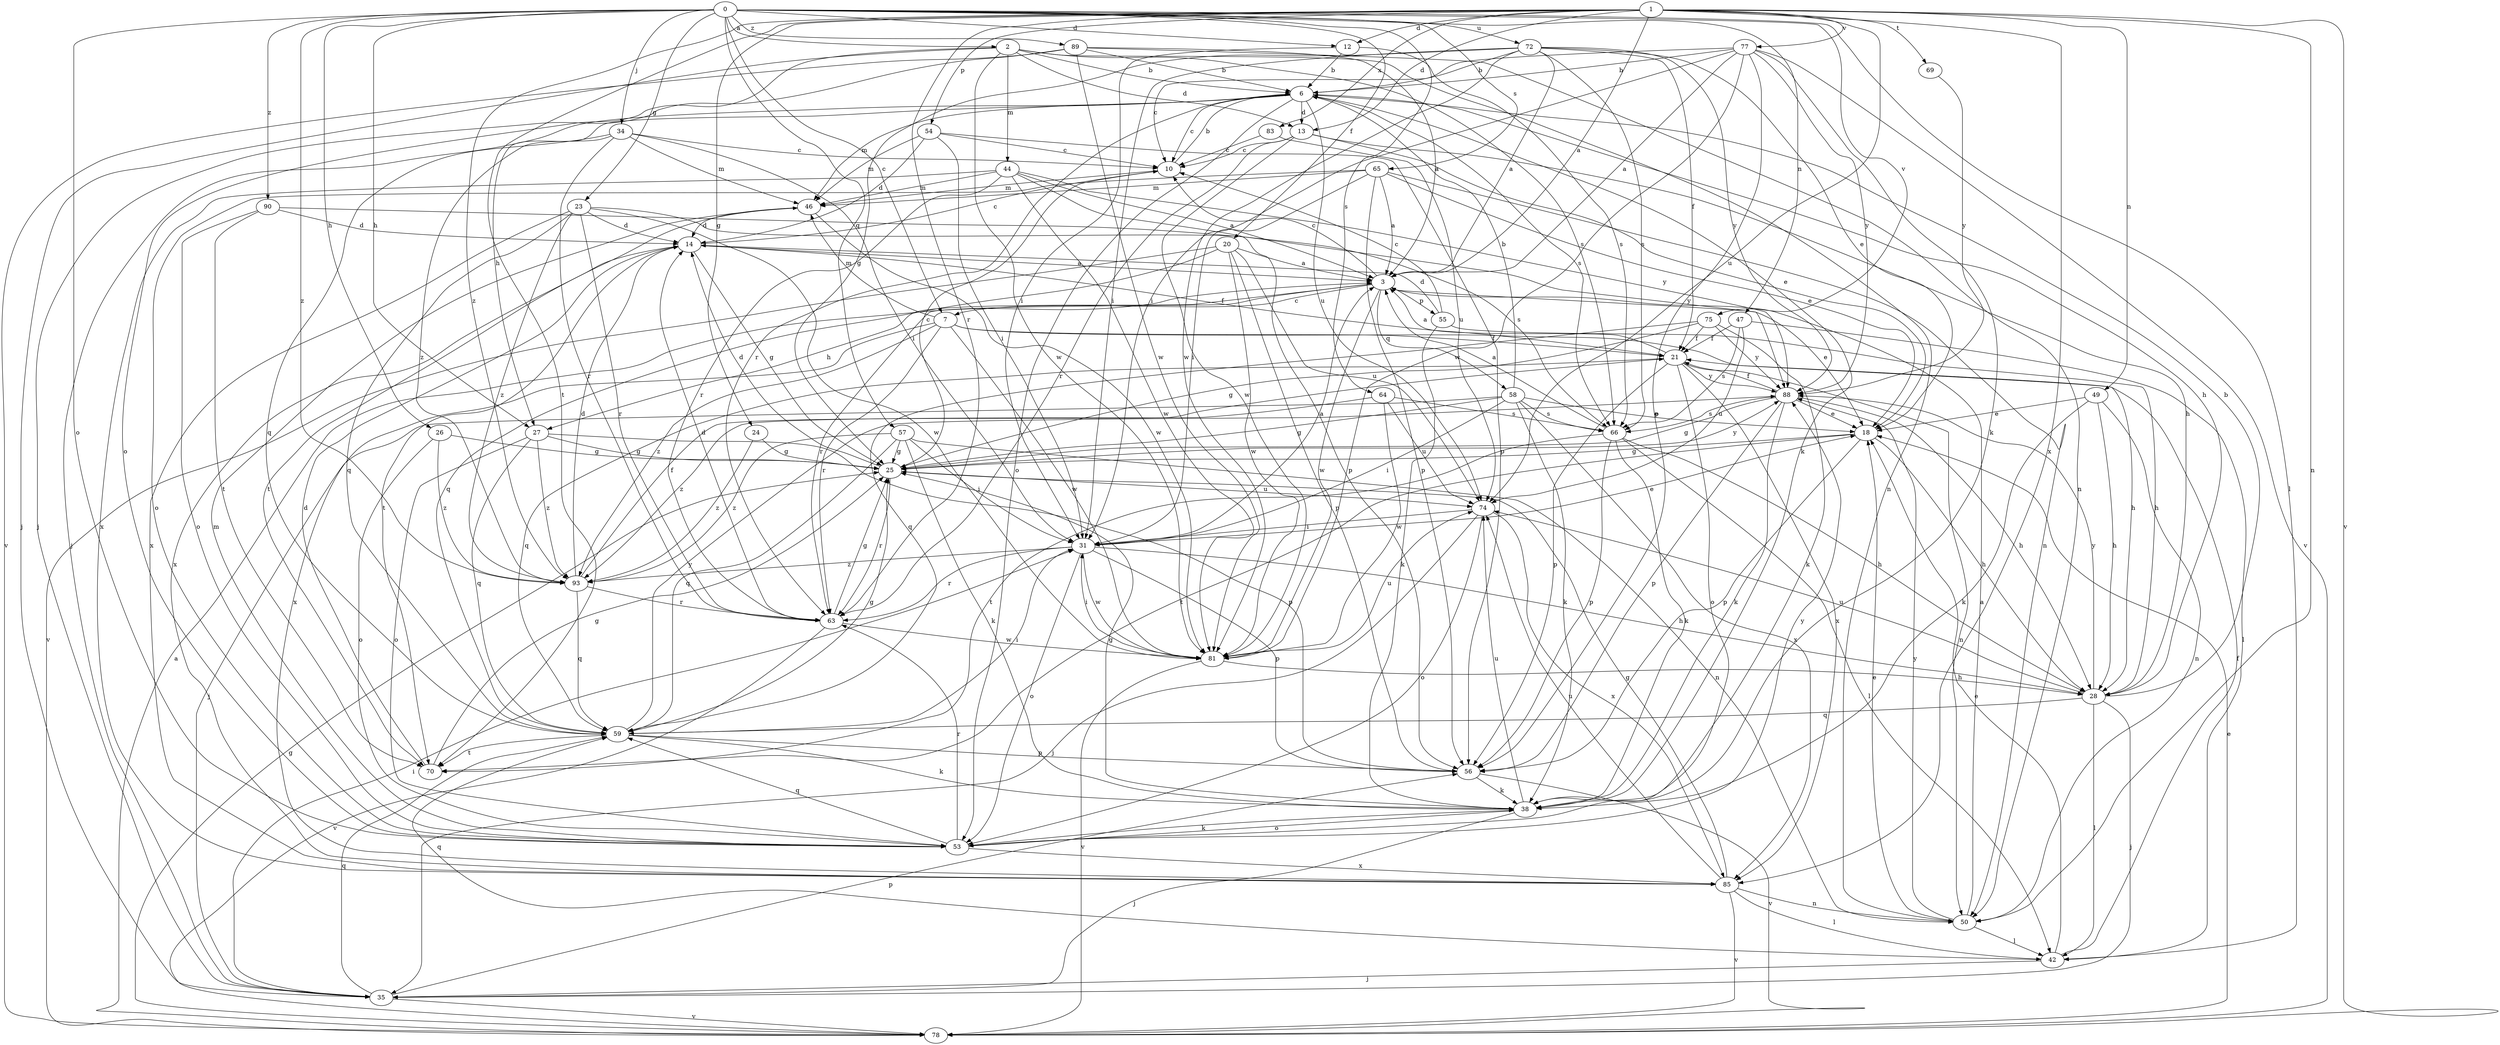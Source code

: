 strict digraph  {
0;
1;
2;
3;
6;
7;
10;
12;
13;
14;
18;
20;
21;
23;
24;
25;
26;
27;
28;
31;
34;
35;
38;
42;
44;
46;
47;
49;
50;
53;
54;
55;
56;
57;
58;
59;
63;
64;
65;
66;
69;
70;
72;
74;
75;
77;
78;
81;
83;
85;
88;
89;
90;
93;
0 -> 2  [label=a];
0 -> 7  [label=c];
0 -> 12  [label=d];
0 -> 20  [label=f];
0 -> 23  [label=g];
0 -> 26  [label=h];
0 -> 27  [label=h];
0 -> 34  [label=j];
0 -> 42  [label=l];
0 -> 47  [label=n];
0 -> 53  [label=o];
0 -> 57  [label=q];
0 -> 64  [label=s];
0 -> 65  [label=s];
0 -> 72  [label=u];
0 -> 75  [label=v];
0 -> 89  [label=z];
0 -> 90  [label=z];
0 -> 93  [label=z];
1 -> 3  [label=a];
1 -> 12  [label=d];
1 -> 13  [label=d];
1 -> 24  [label=g];
1 -> 49  [label=n];
1 -> 50  [label=n];
1 -> 54  [label=p];
1 -> 63  [label=r];
1 -> 69  [label=t];
1 -> 70  [label=t];
1 -> 74  [label=u];
1 -> 77  [label=v];
1 -> 78  [label=v];
1 -> 83  [label=x];
1 -> 85  [label=x];
1 -> 93  [label=z];
2 -> 6  [label=b];
2 -> 13  [label=d];
2 -> 35  [label=j];
2 -> 44  [label=m];
2 -> 50  [label=n];
2 -> 53  [label=o];
2 -> 66  [label=s];
2 -> 81  [label=w];
3 -> 7  [label=c];
3 -> 10  [label=c];
3 -> 18  [label=e];
3 -> 27  [label=h];
3 -> 55  [label=p];
3 -> 58  [label=q];
3 -> 63  [label=r];
3 -> 81  [label=w];
6 -> 10  [label=c];
6 -> 13  [label=d];
6 -> 27  [label=h];
6 -> 28  [label=h];
6 -> 35  [label=j];
6 -> 38  [label=k];
6 -> 46  [label=m];
6 -> 53  [label=o];
6 -> 63  [label=r];
6 -> 66  [label=s];
6 -> 74  [label=u];
7 -> 21  [label=f];
7 -> 28  [label=h];
7 -> 46  [label=m];
7 -> 63  [label=r];
7 -> 81  [label=w];
7 -> 85  [label=x];
7 -> 93  [label=z];
10 -> 6  [label=b];
10 -> 46  [label=m];
12 -> 6  [label=b];
12 -> 31  [label=i];
12 -> 66  [label=s];
13 -> 10  [label=c];
13 -> 18  [label=e];
13 -> 28  [label=h];
13 -> 63  [label=r];
13 -> 81  [label=w];
14 -> 3  [label=a];
14 -> 10  [label=c];
14 -> 21  [label=f];
14 -> 25  [label=g];
14 -> 70  [label=t];
14 -> 85  [label=x];
18 -> 25  [label=g];
18 -> 28  [label=h];
18 -> 56  [label=p];
18 -> 70  [label=t];
20 -> 3  [label=a];
20 -> 56  [label=p];
20 -> 59  [label=q];
20 -> 74  [label=u];
20 -> 78  [label=v];
20 -> 81  [label=w];
21 -> 3  [label=a];
21 -> 50  [label=n];
21 -> 53  [label=o];
21 -> 56  [label=p];
21 -> 59  [label=q];
21 -> 85  [label=x];
21 -> 88  [label=y];
23 -> 14  [label=d];
23 -> 59  [label=q];
23 -> 63  [label=r];
23 -> 66  [label=s];
23 -> 81  [label=w];
23 -> 85  [label=x];
23 -> 93  [label=z];
24 -> 25  [label=g];
24 -> 93  [label=z];
25 -> 10  [label=c];
25 -> 14  [label=d];
25 -> 63  [label=r];
25 -> 74  [label=u];
25 -> 88  [label=y];
26 -> 25  [label=g];
26 -> 53  [label=o];
26 -> 93  [label=z];
27 -> 25  [label=g];
27 -> 53  [label=o];
27 -> 56  [label=p];
27 -> 59  [label=q];
27 -> 93  [label=z];
28 -> 6  [label=b];
28 -> 35  [label=j];
28 -> 42  [label=l];
28 -> 59  [label=q];
28 -> 74  [label=u];
28 -> 88  [label=y];
31 -> 3  [label=a];
31 -> 18  [label=e];
31 -> 28  [label=h];
31 -> 53  [label=o];
31 -> 56  [label=p];
31 -> 63  [label=r];
31 -> 81  [label=w];
31 -> 93  [label=z];
34 -> 10  [label=c];
34 -> 31  [label=i];
34 -> 46  [label=m];
34 -> 59  [label=q];
34 -> 63  [label=r];
34 -> 93  [label=z];
35 -> 31  [label=i];
35 -> 56  [label=p];
35 -> 59  [label=q];
35 -> 78  [label=v];
38 -> 25  [label=g];
38 -> 35  [label=j];
38 -> 53  [label=o];
38 -> 74  [label=u];
42 -> 18  [label=e];
42 -> 21  [label=f];
42 -> 35  [label=j];
42 -> 59  [label=q];
44 -> 3  [label=a];
44 -> 46  [label=m];
44 -> 56  [label=p];
44 -> 63  [label=r];
44 -> 81  [label=w];
44 -> 85  [label=x];
44 -> 88  [label=y];
46 -> 14  [label=d];
46 -> 70  [label=t];
46 -> 81  [label=w];
47 -> 21  [label=f];
47 -> 42  [label=l];
47 -> 66  [label=s];
47 -> 74  [label=u];
49 -> 18  [label=e];
49 -> 28  [label=h];
49 -> 38  [label=k];
49 -> 50  [label=n];
50 -> 3  [label=a];
50 -> 18  [label=e];
50 -> 42  [label=l];
50 -> 88  [label=y];
53 -> 38  [label=k];
53 -> 46  [label=m];
53 -> 59  [label=q];
53 -> 63  [label=r];
53 -> 85  [label=x];
53 -> 88  [label=y];
54 -> 10  [label=c];
54 -> 14  [label=d];
54 -> 31  [label=i];
54 -> 46  [label=m];
54 -> 56  [label=p];
55 -> 10  [label=c];
55 -> 14  [label=d];
55 -> 28  [label=h];
55 -> 38  [label=k];
56 -> 38  [label=k];
56 -> 78  [label=v];
57 -> 25  [label=g];
57 -> 31  [label=i];
57 -> 38  [label=k];
57 -> 50  [label=n];
57 -> 59  [label=q];
57 -> 93  [label=z];
58 -> 6  [label=b];
58 -> 18  [label=e];
58 -> 25  [label=g];
58 -> 31  [label=i];
58 -> 35  [label=j];
58 -> 38  [label=k];
58 -> 66  [label=s];
58 -> 85  [label=x];
59 -> 25  [label=g];
59 -> 31  [label=i];
59 -> 38  [label=k];
59 -> 56  [label=p];
59 -> 70  [label=t];
59 -> 88  [label=y];
63 -> 14  [label=d];
63 -> 25  [label=g];
63 -> 78  [label=v];
63 -> 81  [label=w];
64 -> 66  [label=s];
64 -> 74  [label=u];
64 -> 81  [label=w];
64 -> 93  [label=z];
65 -> 3  [label=a];
65 -> 18  [label=e];
65 -> 31  [label=i];
65 -> 46  [label=m];
65 -> 50  [label=n];
65 -> 53  [label=o];
65 -> 56  [label=p];
66 -> 3  [label=a];
66 -> 28  [label=h];
66 -> 38  [label=k];
66 -> 42  [label=l];
66 -> 56  [label=p];
66 -> 70  [label=t];
69 -> 88  [label=y];
70 -> 14  [label=d];
70 -> 25  [label=g];
72 -> 3  [label=a];
72 -> 6  [label=b];
72 -> 18  [label=e];
72 -> 21  [label=f];
72 -> 25  [label=g];
72 -> 31  [label=i];
72 -> 66  [label=s];
72 -> 81  [label=w];
72 -> 88  [label=y];
74 -> 31  [label=i];
74 -> 35  [label=j];
74 -> 53  [label=o];
74 -> 85  [label=x];
75 -> 21  [label=f];
75 -> 25  [label=g];
75 -> 38  [label=k];
75 -> 59  [label=q];
75 -> 88  [label=y];
77 -> 3  [label=a];
77 -> 6  [label=b];
77 -> 10  [label=c];
77 -> 31  [label=i];
77 -> 38  [label=k];
77 -> 56  [label=p];
77 -> 78  [label=v];
77 -> 81  [label=w];
77 -> 88  [label=y];
78 -> 3  [label=a];
78 -> 18  [label=e];
78 -> 25  [label=g];
81 -> 28  [label=h];
81 -> 31  [label=i];
81 -> 74  [label=u];
81 -> 78  [label=v];
83 -> 10  [label=c];
83 -> 74  [label=u];
85 -> 25  [label=g];
85 -> 42  [label=l];
85 -> 50  [label=n];
85 -> 74  [label=u];
85 -> 78  [label=v];
88 -> 18  [label=e];
88 -> 21  [label=f];
88 -> 25  [label=g];
88 -> 28  [label=h];
88 -> 38  [label=k];
88 -> 56  [label=p];
88 -> 66  [label=s];
89 -> 3  [label=a];
89 -> 6  [label=b];
89 -> 35  [label=j];
89 -> 50  [label=n];
89 -> 78  [label=v];
89 -> 81  [label=w];
90 -> 14  [label=d];
90 -> 53  [label=o];
90 -> 70  [label=t];
90 -> 88  [label=y];
93 -> 14  [label=d];
93 -> 21  [label=f];
93 -> 59  [label=q];
93 -> 63  [label=r];
}
